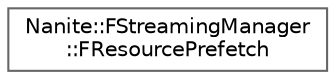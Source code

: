digraph "Graphical Class Hierarchy"
{
 // INTERACTIVE_SVG=YES
 // LATEX_PDF_SIZE
  bgcolor="transparent";
  edge [fontname=Helvetica,fontsize=10,labelfontname=Helvetica,labelfontsize=10];
  node [fontname=Helvetica,fontsize=10,shape=box,height=0.2,width=0.4];
  rankdir="LR";
  Node0 [id="Node000000",label="Nanite::FStreamingManager\l::FResourcePrefetch",height=0.2,width=0.4,color="grey40", fillcolor="white", style="filled",URL="$df/db1/structNanite_1_1FStreamingManager_1_1FResourcePrefetch.html",tooltip=" "];
}
